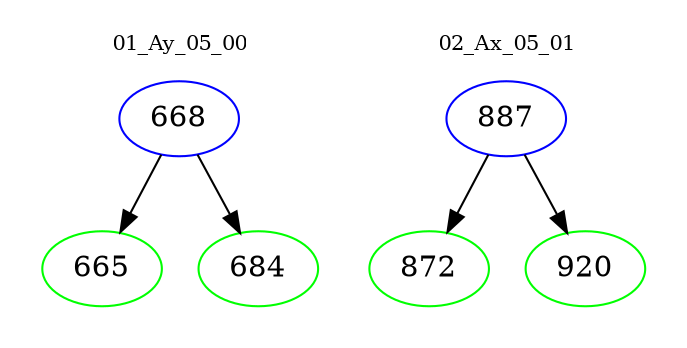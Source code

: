 digraph{
subgraph cluster_0 {
color = white
label = "01_Ay_05_00";
fontsize=10;
T0_668 [label="668", color="blue"]
T0_668 -> T0_665 [color="black"]
T0_665 [label="665", color="green"]
T0_668 -> T0_684 [color="black"]
T0_684 [label="684", color="green"]
}
subgraph cluster_1 {
color = white
label = "02_Ax_05_01";
fontsize=10;
T1_887 [label="887", color="blue"]
T1_887 -> T1_872 [color="black"]
T1_872 [label="872", color="green"]
T1_887 -> T1_920 [color="black"]
T1_920 [label="920", color="green"]
}
}
